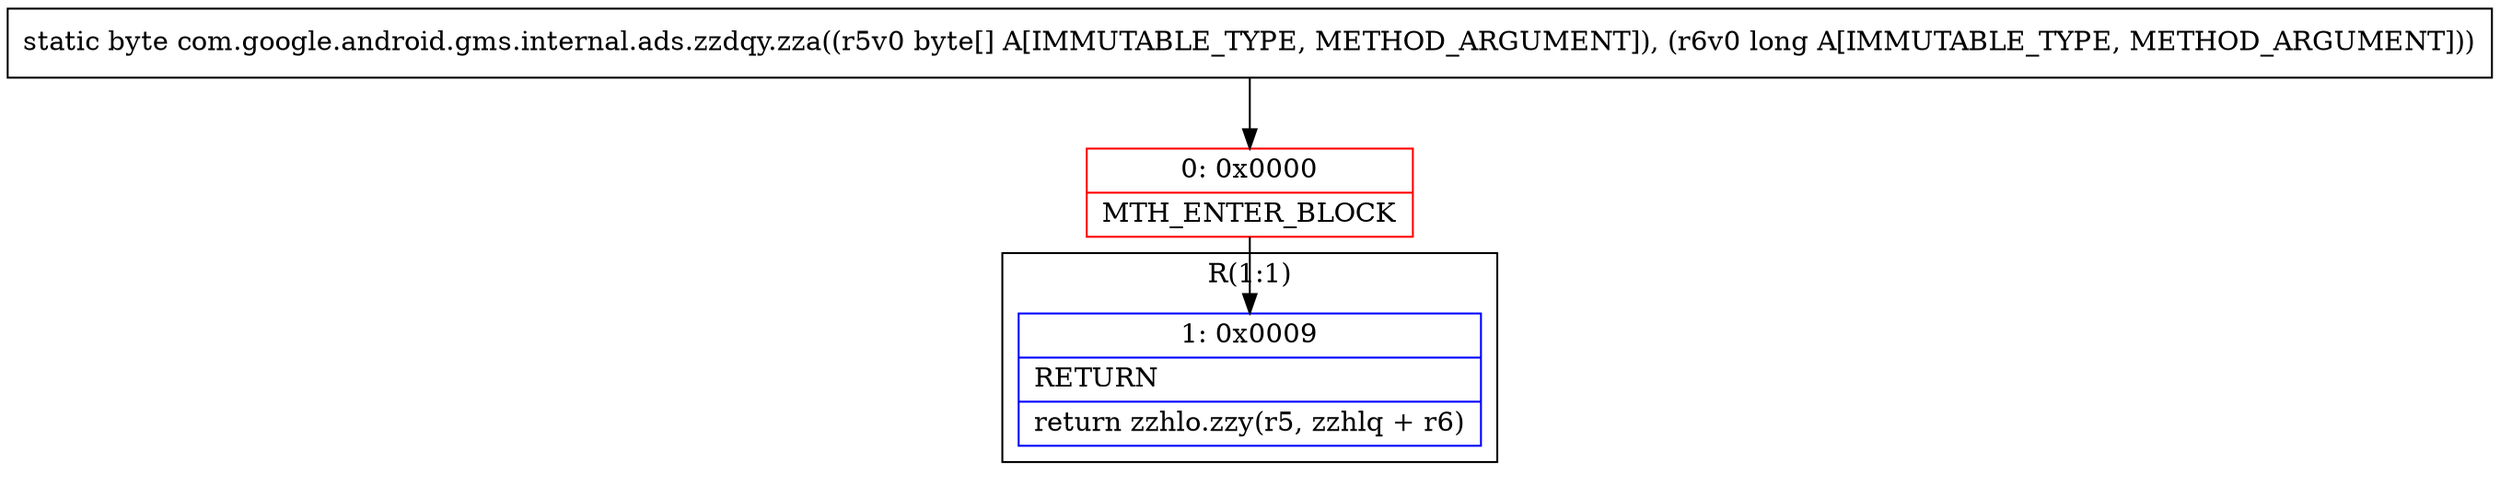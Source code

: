 digraph "CFG forcom.google.android.gms.internal.ads.zzdqy.zza([BJ)B" {
subgraph cluster_Region_1906638301 {
label = "R(1:1)";
node [shape=record,color=blue];
Node_1 [shape=record,label="{1\:\ 0x0009|RETURN\l|return zzhlo.zzy(r5, zzhlq + r6)\l}"];
}
Node_0 [shape=record,color=red,label="{0\:\ 0x0000|MTH_ENTER_BLOCK\l}"];
MethodNode[shape=record,label="{static byte com.google.android.gms.internal.ads.zzdqy.zza((r5v0 byte[] A[IMMUTABLE_TYPE, METHOD_ARGUMENT]), (r6v0 long A[IMMUTABLE_TYPE, METHOD_ARGUMENT])) }"];
MethodNode -> Node_0;
Node_0 -> Node_1;
}

